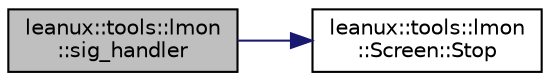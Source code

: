 digraph "leanux::tools::lmon::sig_handler"
{
 // LATEX_PDF_SIZE
  bgcolor="transparent";
  edge [fontname="Helvetica",fontsize="10",labelfontname="Helvetica",labelfontsize="10"];
  node [fontname="Helvetica",fontsize="10",shape=record];
  rankdir="LR";
  Node1 [label="leanux::tools::lmon\l::sig_handler",height=0.2,width=0.4,color="black", fillcolor="grey75", style="filled", fontcolor="black",tooltip="handle signals such a CTRL-C."];
  Node1 -> Node2 [color="midnightblue",fontsize="10",style="solid",fontname="Helvetica"];
  Node2 [label="leanux::tools::lmon\l::Screen::Stop",height=0.2,width=0.4,color="black",URL="$classleanux_1_1tools_1_1lmon_1_1Screen.html#aaf8d592184fafa6a7f80b66fa7e4caff",tooltip="Stop the Screen."];
}

